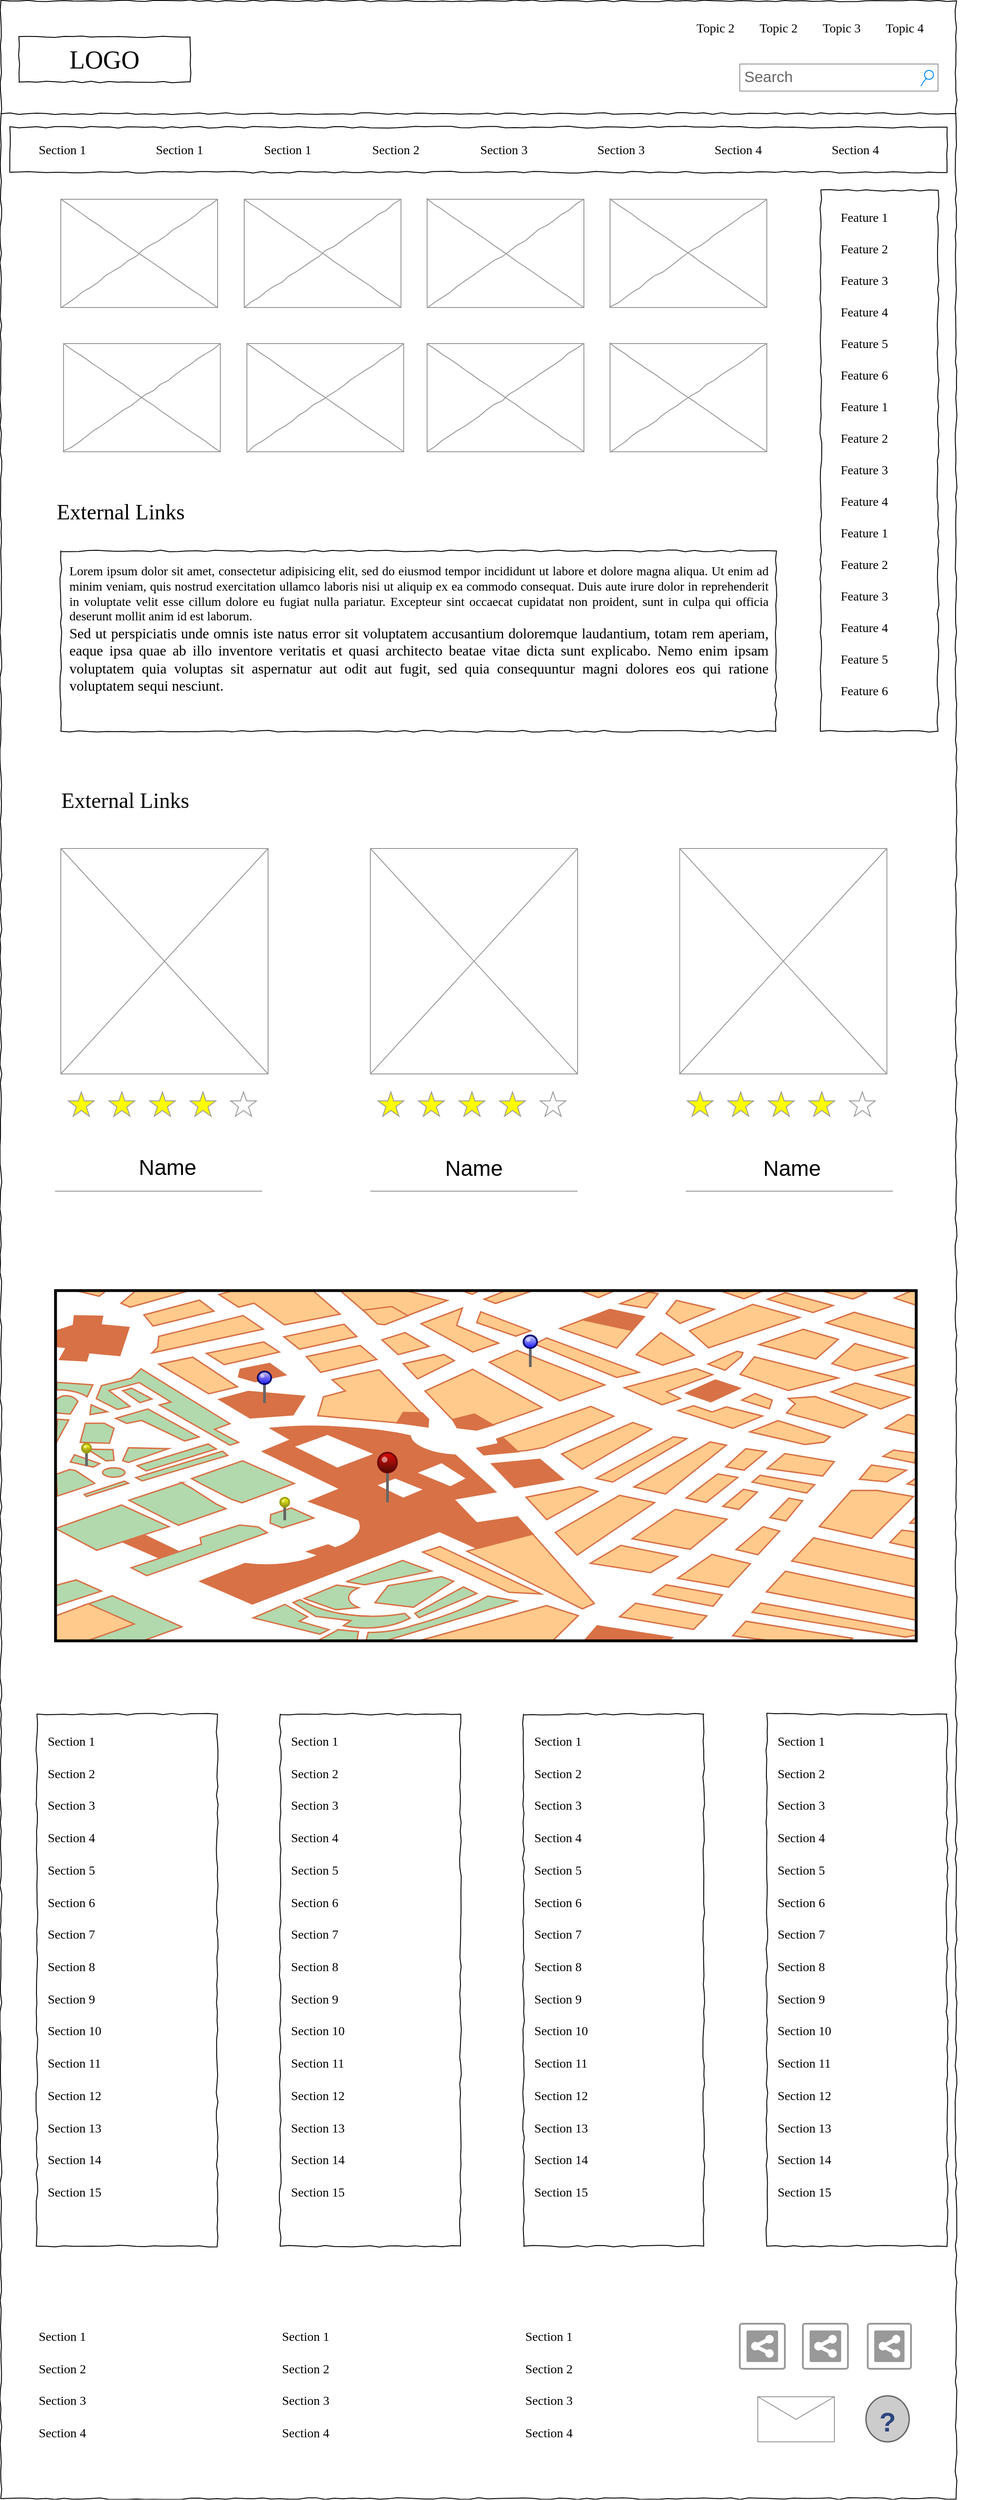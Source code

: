 <mxfile version="18.1.2" type="github">
  <diagram name="Page-1" id="03018318-947c-dd8e-b7a3-06fadd420f32">
    <mxGraphModel dx="4200" dy="1823" grid="1" gridSize="10" guides="1" tooltips="1" connect="1" arrows="1" fold="1" page="1" pageScale="1" pageWidth="1100" pageHeight="850" background="none" math="0" shadow="0">
      <root>
        <mxCell id="0" />
        <mxCell id="1" parent="0" />
        <mxCell id="677b7b8949515195-1" value="" style="whiteSpace=wrap;html=1;rounded=0;shadow=0;labelBackgroundColor=none;strokeColor=#000000;strokeWidth=1;fillColor=none;fontFamily=Verdana;fontSize=12;fontColor=#000000;align=center;comic=1;" parent="1" vertex="1">
          <mxGeometry x="20" y="20" width="1060" height="2770" as="geometry" />
        </mxCell>
        <mxCell id="677b7b8949515195-2" value="LOGO" style="whiteSpace=wrap;html=1;rounded=0;shadow=0;labelBackgroundColor=none;strokeWidth=1;fontFamily=Verdana;fontSize=28;align=center;comic=1;" parent="1" vertex="1">
          <mxGeometry x="40" y="60" width="190" height="50" as="geometry" />
        </mxCell>
        <mxCell id="DrE95-sNcqaTNB_RI9hr-75" value="" style="verticalLabelPosition=bottom;shadow=0;dashed=0;align=center;html=1;verticalAlign=top;strokeWidth=1;shape=mxgraph.mockup.graphics.simpleIcon;strokeColor=#999999;fontSize=24;" vertex="1" parent="1">
          <mxGeometry x="86.5" y="960" width="230" height="250" as="geometry" />
        </mxCell>
        <mxCell id="677b7b8949515195-3" value="Search" style="strokeWidth=1;shadow=0;dashed=0;align=center;html=1;shape=mxgraph.mockup.forms.searchBox;strokeColor=#999999;mainText=;strokeColor2=#008cff;fontColor=#666666;fontSize=17;align=left;spacingLeft=3;rounded=0;labelBackgroundColor=none;comic=1;" parent="1" vertex="1">
          <mxGeometry x="840" y="90" width="220" height="30" as="geometry" />
        </mxCell>
        <mxCell id="677b7b8949515195-5" value="Topic 2" style="text;html=1;points=[];align=left;verticalAlign=top;spacingTop=-4;fontSize=14;fontFamily=Verdana" parent="1" vertex="1">
          <mxGeometry x="860" y="40" width="60" height="20" as="geometry" />
        </mxCell>
        <mxCell id="677b7b8949515195-6" value="Topic 3" style="text;html=1;points=[];align=left;verticalAlign=top;spacingTop=-4;fontSize=14;fontFamily=Verdana" parent="1" vertex="1">
          <mxGeometry x="930" y="40" width="60" height="20" as="geometry" />
        </mxCell>
        <mxCell id="677b7b8949515195-7" value="Topic 4" style="text;html=1;points=[];align=left;verticalAlign=top;spacingTop=-4;fontSize=14;fontFamily=Verdana" parent="1" vertex="1">
          <mxGeometry x="1000" y="40" width="60" height="20" as="geometry" />
        </mxCell>
        <mxCell id="677b7b8949515195-8" value="" style="whiteSpace=wrap;html=1;rounded=0;shadow=0;labelBackgroundColor=none;strokeWidth=1;fillColor=none;fontFamily=Verdana;fontSize=12;align=center;comic=1;" parent="1" vertex="1">
          <mxGeometry x="60" y="1920" width="200" height="590" as="geometry" />
        </mxCell>
        <mxCell id="677b7b8949515195-9" value="" style="line;strokeWidth=1;html=1;rounded=0;shadow=0;labelBackgroundColor=none;fillColor=none;fontFamily=Verdana;fontSize=14;fontColor=#000000;align=center;comic=1;" parent="1" vertex="1">
          <mxGeometry x="20" y="140" width="1060" height="10" as="geometry" />
        </mxCell>
        <mxCell id="677b7b8949515195-10" value="" style="whiteSpace=wrap;html=1;rounded=0;shadow=0;labelBackgroundColor=none;strokeWidth=1;fillColor=none;fontFamily=Verdana;fontSize=12;align=center;comic=1;" parent="1" vertex="1">
          <mxGeometry x="30" y="160" width="1040" height="50" as="geometry" />
        </mxCell>
        <mxCell id="677b7b8949515195-11" value="Section 1" style="text;html=1;points=[];align=left;verticalAlign=top;spacingTop=-4;fontSize=14;fontFamily=Verdana" parent="1" vertex="1">
          <mxGeometry x="310" y="175" width="60" height="20" as="geometry" />
        </mxCell>
        <mxCell id="677b7b8949515195-12" value="Section 2" style="text;html=1;points=[];align=left;verticalAlign=top;spacingTop=-4;fontSize=14;fontFamily=Verdana" parent="1" vertex="1">
          <mxGeometry x="430" y="175" width="60" height="20" as="geometry" />
        </mxCell>
        <mxCell id="677b7b8949515195-13" value="Section 3" style="text;html=1;points=[];align=left;verticalAlign=top;spacingTop=-4;fontSize=14;fontFamily=Verdana" parent="1" vertex="1">
          <mxGeometry x="550" y="175" width="60" height="20" as="geometry" />
        </mxCell>
        <mxCell id="677b7b8949515195-14" value="Section 4" style="text;html=1;points=[];align=left;verticalAlign=top;spacingTop=-4;fontSize=14;fontFamily=Verdana" parent="1" vertex="1">
          <mxGeometry x="810" y="175" width="60" height="20" as="geometry" />
        </mxCell>
        <mxCell id="677b7b8949515195-15" value="&lt;div style=&quot;text-align: justify&quot;&gt;&lt;span&gt;&lt;font style=&quot;font-size: 14px;&quot;&gt;Lorem ipsum dolor sit amet, consectetur adipisicing elit, sed do eiusmod tempor incididunt ut labore et dolore magna aliqua. Ut enim ad minim veniam, quis nostrud exercitation ullamco laboris nisi ut aliquip ex ea commodo consequat. Duis aute irure dolor in reprehenderit in voluptate velit esse cillum dolore eu fugiat nulla pariatur. Excepteur sint occaecat cupidatat non proident, sunt in culpa qui officia deserunt mollit anim id est laborum.&lt;/font&gt;&lt;/span&gt;&lt;/div&gt;&lt;div style=&quot;text-align: justify&quot;&gt;&lt;span&gt;&lt;font size=&quot;3&quot;&gt;Sed ut perspiciatis unde omnis iste natus error sit voluptatem accusantium doloremque laudantium, totam rem aperiam, eaque ipsa quae ab illo inventore veritatis et quasi architecto beatae vitae dicta sunt explicabo. Nemo enim ipsam voluptatem quia voluptas sit aspernatur aut odit aut fugit, sed quia consequuntur magni dolores eos qui ratione voluptatem sequi nesciunt.&amp;nbsp;&lt;/font&gt;&lt;/span&gt;&lt;/div&gt;" style="whiteSpace=wrap;html=1;rounded=0;shadow=0;labelBackgroundColor=none;strokeWidth=1;fillColor=none;fontFamily=Verdana;fontSize=12;align=center;verticalAlign=top;spacing=10;comic=1;" parent="1" vertex="1">
          <mxGeometry x="86.5" y="630" width="793.5" height="200" as="geometry" />
        </mxCell>
        <mxCell id="677b7b8949515195-16" value="" style="verticalLabelPosition=bottom;shadow=0;dashed=0;align=center;html=1;verticalAlign=top;strokeWidth=1;shape=mxgraph.mockup.graphics.simpleIcon;strokeColor=#999999;rounded=0;labelBackgroundColor=none;fontFamily=Verdana;fontSize=14;fontColor=#000000;comic=1;" parent="1" vertex="1">
          <mxGeometry x="290" y="240" width="174" height="120" as="geometry" />
        </mxCell>
        <mxCell id="677b7b8949515195-25" value="" style="whiteSpace=wrap;html=1;rounded=0;shadow=0;labelBackgroundColor=none;strokeWidth=1;fillColor=none;fontFamily=Verdana;fontSize=12;align=center;comic=1;" parent="1" vertex="1">
          <mxGeometry x="930" y="230" width="130" height="600" as="geometry" />
        </mxCell>
        <mxCell id="677b7b8949515195-27" value="Section 1" style="text;html=1;points=[];align=left;verticalAlign=top;spacingTop=-4;fontSize=14;fontFamily=Verdana" parent="1" vertex="1">
          <mxGeometry x="70" y="1940" width="170" height="20" as="geometry" />
        </mxCell>
        <mxCell id="677b7b8949515195-28" value="Section 2" style="text;html=1;points=[];align=left;verticalAlign=top;spacingTop=-4;fontSize=14;fontFamily=Verdana" parent="1" vertex="1">
          <mxGeometry x="70" y="1976" width="170" height="20" as="geometry" />
        </mxCell>
        <mxCell id="677b7b8949515195-29" value="Section 3" style="text;html=1;points=[];align=left;verticalAlign=top;spacingTop=-4;fontSize=14;fontFamily=Verdana" parent="1" vertex="1">
          <mxGeometry x="70" y="2011" width="170" height="20" as="geometry" />
        </mxCell>
        <mxCell id="677b7b8949515195-30" value="Section 4" style="text;html=1;points=[];align=left;verticalAlign=top;spacingTop=-4;fontSize=14;fontFamily=Verdana" parent="1" vertex="1">
          <mxGeometry x="70" y="2047" width="170" height="20" as="geometry" />
        </mxCell>
        <mxCell id="677b7b8949515195-31" value="Section 7" style="text;html=1;points=[];align=left;verticalAlign=top;spacingTop=-4;fontSize=14;fontFamily=Verdana" parent="1" vertex="1">
          <mxGeometry x="70" y="2154" width="170" height="20" as="geometry" />
        </mxCell>
        <mxCell id="677b7b8949515195-32" value="Section 8" style="text;html=1;points=[];align=left;verticalAlign=top;spacingTop=-4;fontSize=14;fontFamily=Verdana" parent="1" vertex="1">
          <mxGeometry x="70" y="2190" width="170" height="20" as="geometry" />
        </mxCell>
        <mxCell id="677b7b8949515195-33" value="Section 9" style="text;html=1;points=[];align=left;verticalAlign=top;spacingTop=-4;fontSize=14;fontFamily=Verdana" parent="1" vertex="1">
          <mxGeometry x="70" y="2226" width="170" height="20" as="geometry" />
        </mxCell>
        <mxCell id="677b7b8949515195-34" value="Section 10" style="text;html=1;points=[];align=left;verticalAlign=top;spacingTop=-4;fontSize=14;fontFamily=Verdana" parent="1" vertex="1">
          <mxGeometry x="70" y="2261" width="170" height="20" as="geometry" />
        </mxCell>
        <mxCell id="677b7b8949515195-35" value="Section 11" style="text;html=1;points=[];align=left;verticalAlign=top;spacingTop=-4;fontSize=14;fontFamily=Verdana" parent="1" vertex="1">
          <mxGeometry x="70" y="2297" width="170" height="20" as="geometry" />
        </mxCell>
        <mxCell id="677b7b8949515195-36" value="Section 12" style="text;html=1;points=[];align=left;verticalAlign=top;spacingTop=-4;fontSize=14;fontFamily=Verdana" parent="1" vertex="1">
          <mxGeometry x="70" y="2333" width="170" height="20" as="geometry" />
        </mxCell>
        <mxCell id="677b7b8949515195-37" value="Section 13" style="text;html=1;points=[];align=left;verticalAlign=top;spacingTop=-4;fontSize=14;fontFamily=Verdana" parent="1" vertex="1">
          <mxGeometry x="70" y="2369" width="170" height="20" as="geometry" />
        </mxCell>
        <mxCell id="677b7b8949515195-38" value="Section 14" style="text;html=1;points=[];align=left;verticalAlign=top;spacingTop=-4;fontSize=14;fontFamily=Verdana" parent="1" vertex="1">
          <mxGeometry x="70" y="2404" width="170" height="20" as="geometry" />
        </mxCell>
        <mxCell id="677b7b8949515195-39" value="Section 5" style="text;html=1;points=[];align=left;verticalAlign=top;spacingTop=-4;fontSize=14;fontFamily=Verdana" parent="1" vertex="1">
          <mxGeometry x="70" y="2083" width="170" height="20" as="geometry" />
        </mxCell>
        <mxCell id="677b7b8949515195-40" value="Section 6" style="text;html=1;points=[];align=left;verticalAlign=top;spacingTop=-4;fontSize=14;fontFamily=Verdana" parent="1" vertex="1">
          <mxGeometry x="70" y="2119" width="170" height="20" as="geometry" />
        </mxCell>
        <mxCell id="677b7b8949515195-41" value="Section 15" style="text;html=1;points=[];align=left;verticalAlign=top;spacingTop=-4;fontSize=14;fontFamily=Verdana" parent="1" vertex="1">
          <mxGeometry x="70" y="2440" width="170" height="20" as="geometry" />
        </mxCell>
        <mxCell id="677b7b8949515195-42" value="&lt;font style=&quot;font-size: 24px;&quot;&gt;External Links&lt;/font&gt;" style="text;html=1;points=[];align=left;verticalAlign=top;spacingTop=-4;fontSize=14;fontFamily=Verdana" parent="1" vertex="1">
          <mxGeometry x="80" y="570" width="270" height="40" as="geometry" />
        </mxCell>
        <mxCell id="677b7b8949515195-44" value="Feature 1" style="text;html=1;points=[];align=left;verticalAlign=top;spacingTop=-4;fontSize=14;fontFamily=Verdana" parent="1" vertex="1">
          <mxGeometry x="950" y="250" width="170" height="20" as="geometry" />
        </mxCell>
        <mxCell id="677b7b8949515195-45" value="Feature 2" style="text;html=1;points=[];align=left;verticalAlign=top;spacingTop=-4;fontSize=14;fontFamily=Verdana" parent="1" vertex="1">
          <mxGeometry x="950" y="285" width="170" height="20" as="geometry" />
        </mxCell>
        <mxCell id="677b7b8949515195-46" value="Feature 3" style="text;html=1;points=[];align=left;verticalAlign=top;spacingTop=-4;fontSize=14;fontFamily=Verdana" parent="1" vertex="1">
          <mxGeometry x="950" y="320" width="170" height="20" as="geometry" />
        </mxCell>
        <mxCell id="677b7b8949515195-47" value="Feature 4" style="text;html=1;points=[];align=left;verticalAlign=top;spacingTop=-4;fontSize=14;fontFamily=Verdana" parent="1" vertex="1">
          <mxGeometry x="950" y="355" width="170" height="20" as="geometry" />
        </mxCell>
        <mxCell id="677b7b8949515195-48" value="Feature 5" style="text;html=1;points=[];align=left;verticalAlign=top;spacingTop=-4;fontSize=14;fontFamily=Verdana" parent="1" vertex="1">
          <mxGeometry x="950" y="390" width="170" height="20" as="geometry" />
        </mxCell>
        <mxCell id="677b7b8949515195-49" value="Feature 6" style="text;html=1;points=[];align=left;verticalAlign=top;spacingTop=-4;fontSize=14;fontFamily=Verdana" parent="1" vertex="1">
          <mxGeometry x="950" y="425" width="170" height="20" as="geometry" />
        </mxCell>
        <mxCell id="DrE95-sNcqaTNB_RI9hr-1" value="Section 1" style="text;html=1;points=[];align=left;verticalAlign=top;spacingTop=-4;fontSize=14;fontFamily=Verdana" vertex="1" parent="1">
          <mxGeometry x="60" y="175" width="60" height="20" as="geometry" />
        </mxCell>
        <mxCell id="DrE95-sNcqaTNB_RI9hr-2" value="Section 1" style="text;html=1;points=[];align=left;verticalAlign=top;spacingTop=-4;fontSize=14;fontFamily=Verdana" vertex="1" parent="1">
          <mxGeometry x="190" y="175" width="60" height="20" as="geometry" />
        </mxCell>
        <mxCell id="DrE95-sNcqaTNB_RI9hr-3" value="Section 3" style="text;html=1;points=[];align=left;verticalAlign=top;spacingTop=-4;fontSize=14;fontFamily=Verdana" vertex="1" parent="1">
          <mxGeometry x="680" y="175" width="60" height="20" as="geometry" />
        </mxCell>
        <mxCell id="DrE95-sNcqaTNB_RI9hr-4" value="Section 4" style="text;html=1;points=[];align=left;verticalAlign=top;spacingTop=-4;fontSize=14;fontFamily=Verdana" vertex="1" parent="1">
          <mxGeometry x="940" y="175" width="60" height="20" as="geometry" />
        </mxCell>
        <mxCell id="DrE95-sNcqaTNB_RI9hr-5" value="" style="whiteSpace=wrap;html=1;rounded=0;shadow=0;labelBackgroundColor=none;strokeWidth=1;fillColor=none;fontFamily=Verdana;fontSize=12;align=center;comic=1;" vertex="1" parent="1">
          <mxGeometry x="330" y="1920" width="200" height="590" as="geometry" />
        </mxCell>
        <mxCell id="DrE95-sNcqaTNB_RI9hr-6" value="Section 1" style="text;html=1;points=[];align=left;verticalAlign=top;spacingTop=-4;fontSize=14;fontFamily=Verdana" vertex="1" parent="1">
          <mxGeometry x="340" y="1940" width="170" height="20" as="geometry" />
        </mxCell>
        <mxCell id="DrE95-sNcqaTNB_RI9hr-7" value="Section 2" style="text;html=1;points=[];align=left;verticalAlign=top;spacingTop=-4;fontSize=14;fontFamily=Verdana" vertex="1" parent="1">
          <mxGeometry x="340" y="1976" width="170" height="20" as="geometry" />
        </mxCell>
        <mxCell id="DrE95-sNcqaTNB_RI9hr-8" value="Section 3" style="text;html=1;points=[];align=left;verticalAlign=top;spacingTop=-4;fontSize=14;fontFamily=Verdana" vertex="1" parent="1">
          <mxGeometry x="340" y="2011" width="170" height="20" as="geometry" />
        </mxCell>
        <mxCell id="DrE95-sNcqaTNB_RI9hr-9" value="Section 4" style="text;html=1;points=[];align=left;verticalAlign=top;spacingTop=-4;fontSize=14;fontFamily=Verdana" vertex="1" parent="1">
          <mxGeometry x="340" y="2047" width="170" height="20" as="geometry" />
        </mxCell>
        <mxCell id="DrE95-sNcqaTNB_RI9hr-10" value="Section 7" style="text;html=1;points=[];align=left;verticalAlign=top;spacingTop=-4;fontSize=14;fontFamily=Verdana" vertex="1" parent="1">
          <mxGeometry x="340" y="2154" width="170" height="20" as="geometry" />
        </mxCell>
        <mxCell id="DrE95-sNcqaTNB_RI9hr-11" value="Section 8" style="text;html=1;points=[];align=left;verticalAlign=top;spacingTop=-4;fontSize=14;fontFamily=Verdana" vertex="1" parent="1">
          <mxGeometry x="340" y="2190" width="170" height="20" as="geometry" />
        </mxCell>
        <mxCell id="DrE95-sNcqaTNB_RI9hr-12" value="Section 9" style="text;html=1;points=[];align=left;verticalAlign=top;spacingTop=-4;fontSize=14;fontFamily=Verdana" vertex="1" parent="1">
          <mxGeometry x="340" y="2226" width="170" height="20" as="geometry" />
        </mxCell>
        <mxCell id="DrE95-sNcqaTNB_RI9hr-13" value="Section 10" style="text;html=1;points=[];align=left;verticalAlign=top;spacingTop=-4;fontSize=14;fontFamily=Verdana" vertex="1" parent="1">
          <mxGeometry x="340" y="2261" width="170" height="20" as="geometry" />
        </mxCell>
        <mxCell id="DrE95-sNcqaTNB_RI9hr-14" value="Section 11" style="text;html=1;points=[];align=left;verticalAlign=top;spacingTop=-4;fontSize=14;fontFamily=Verdana" vertex="1" parent="1">
          <mxGeometry x="340" y="2297" width="170" height="20" as="geometry" />
        </mxCell>
        <mxCell id="DrE95-sNcqaTNB_RI9hr-15" value="Section 12" style="text;html=1;points=[];align=left;verticalAlign=top;spacingTop=-4;fontSize=14;fontFamily=Verdana" vertex="1" parent="1">
          <mxGeometry x="340" y="2333" width="170" height="20" as="geometry" />
        </mxCell>
        <mxCell id="DrE95-sNcqaTNB_RI9hr-16" value="Section 13" style="text;html=1;points=[];align=left;verticalAlign=top;spacingTop=-4;fontSize=14;fontFamily=Verdana" vertex="1" parent="1">
          <mxGeometry x="340" y="2369" width="170" height="20" as="geometry" />
        </mxCell>
        <mxCell id="DrE95-sNcqaTNB_RI9hr-17" value="Section 14" style="text;html=1;points=[];align=left;verticalAlign=top;spacingTop=-4;fontSize=14;fontFamily=Verdana" vertex="1" parent="1">
          <mxGeometry x="340" y="2404" width="170" height="20" as="geometry" />
        </mxCell>
        <mxCell id="DrE95-sNcqaTNB_RI9hr-18" value="Section 5" style="text;html=1;points=[];align=left;verticalAlign=top;spacingTop=-4;fontSize=14;fontFamily=Verdana" vertex="1" parent="1">
          <mxGeometry x="340" y="2083" width="170" height="20" as="geometry" />
        </mxCell>
        <mxCell id="DrE95-sNcqaTNB_RI9hr-19" value="Section 6" style="text;html=1;points=[];align=left;verticalAlign=top;spacingTop=-4;fontSize=14;fontFamily=Verdana" vertex="1" parent="1">
          <mxGeometry x="340" y="2119" width="170" height="20" as="geometry" />
        </mxCell>
        <mxCell id="DrE95-sNcqaTNB_RI9hr-20" value="Section 15" style="text;html=1;points=[];align=left;verticalAlign=top;spacingTop=-4;fontSize=14;fontFamily=Verdana" vertex="1" parent="1">
          <mxGeometry x="340" y="2440" width="170" height="20" as="geometry" />
        </mxCell>
        <mxCell id="DrE95-sNcqaTNB_RI9hr-21" value="" style="whiteSpace=wrap;html=1;rounded=0;shadow=0;labelBackgroundColor=none;strokeWidth=1;fillColor=none;fontFamily=Verdana;fontSize=12;align=center;comic=1;" vertex="1" parent="1">
          <mxGeometry x="600" y="1920" width="200" height="590" as="geometry" />
        </mxCell>
        <mxCell id="DrE95-sNcqaTNB_RI9hr-22" value="Section 1" style="text;html=1;points=[];align=left;verticalAlign=top;spacingTop=-4;fontSize=14;fontFamily=Verdana" vertex="1" parent="1">
          <mxGeometry x="610" y="1940" width="170" height="20" as="geometry" />
        </mxCell>
        <mxCell id="DrE95-sNcqaTNB_RI9hr-23" value="Section 2" style="text;html=1;points=[];align=left;verticalAlign=top;spacingTop=-4;fontSize=14;fontFamily=Verdana" vertex="1" parent="1">
          <mxGeometry x="610" y="1976" width="170" height="20" as="geometry" />
        </mxCell>
        <mxCell id="DrE95-sNcqaTNB_RI9hr-24" value="Section 3" style="text;html=1;points=[];align=left;verticalAlign=top;spacingTop=-4;fontSize=14;fontFamily=Verdana" vertex="1" parent="1">
          <mxGeometry x="610" y="2011" width="170" height="20" as="geometry" />
        </mxCell>
        <mxCell id="DrE95-sNcqaTNB_RI9hr-25" value="Section 4" style="text;html=1;points=[];align=left;verticalAlign=top;spacingTop=-4;fontSize=14;fontFamily=Verdana" vertex="1" parent="1">
          <mxGeometry x="610" y="2047" width="170" height="20" as="geometry" />
        </mxCell>
        <mxCell id="DrE95-sNcqaTNB_RI9hr-26" value="Section 7" style="text;html=1;points=[];align=left;verticalAlign=top;spacingTop=-4;fontSize=14;fontFamily=Verdana" vertex="1" parent="1">
          <mxGeometry x="610" y="2154" width="170" height="20" as="geometry" />
        </mxCell>
        <mxCell id="DrE95-sNcqaTNB_RI9hr-27" value="Section 8" style="text;html=1;points=[];align=left;verticalAlign=top;spacingTop=-4;fontSize=14;fontFamily=Verdana" vertex="1" parent="1">
          <mxGeometry x="610" y="2190" width="170" height="20" as="geometry" />
        </mxCell>
        <mxCell id="DrE95-sNcqaTNB_RI9hr-28" value="Section 9" style="text;html=1;points=[];align=left;verticalAlign=top;spacingTop=-4;fontSize=14;fontFamily=Verdana" vertex="1" parent="1">
          <mxGeometry x="610" y="2226" width="170" height="20" as="geometry" />
        </mxCell>
        <mxCell id="DrE95-sNcqaTNB_RI9hr-29" value="Section 10" style="text;html=1;points=[];align=left;verticalAlign=top;spacingTop=-4;fontSize=14;fontFamily=Verdana" vertex="1" parent="1">
          <mxGeometry x="610" y="2261" width="170" height="20" as="geometry" />
        </mxCell>
        <mxCell id="DrE95-sNcqaTNB_RI9hr-30" value="Section 11" style="text;html=1;points=[];align=left;verticalAlign=top;spacingTop=-4;fontSize=14;fontFamily=Verdana" vertex="1" parent="1">
          <mxGeometry x="610" y="2297" width="170" height="20" as="geometry" />
        </mxCell>
        <mxCell id="DrE95-sNcqaTNB_RI9hr-31" value="Section 12" style="text;html=1;points=[];align=left;verticalAlign=top;spacingTop=-4;fontSize=14;fontFamily=Verdana" vertex="1" parent="1">
          <mxGeometry x="610" y="2333" width="170" height="20" as="geometry" />
        </mxCell>
        <mxCell id="DrE95-sNcqaTNB_RI9hr-32" value="Section 13" style="text;html=1;points=[];align=left;verticalAlign=top;spacingTop=-4;fontSize=14;fontFamily=Verdana" vertex="1" parent="1">
          <mxGeometry x="610" y="2369" width="170" height="20" as="geometry" />
        </mxCell>
        <mxCell id="DrE95-sNcqaTNB_RI9hr-33" value="Section 14" style="text;html=1;points=[];align=left;verticalAlign=top;spacingTop=-4;fontSize=14;fontFamily=Verdana" vertex="1" parent="1">
          <mxGeometry x="610" y="2404" width="170" height="20" as="geometry" />
        </mxCell>
        <mxCell id="DrE95-sNcqaTNB_RI9hr-34" value="Section 5" style="text;html=1;points=[];align=left;verticalAlign=top;spacingTop=-4;fontSize=14;fontFamily=Verdana" vertex="1" parent="1">
          <mxGeometry x="610" y="2083" width="170" height="20" as="geometry" />
        </mxCell>
        <mxCell id="DrE95-sNcqaTNB_RI9hr-35" value="Section 6" style="text;html=1;points=[];align=left;verticalAlign=top;spacingTop=-4;fontSize=14;fontFamily=Verdana" vertex="1" parent="1">
          <mxGeometry x="610" y="2119" width="170" height="20" as="geometry" />
        </mxCell>
        <mxCell id="DrE95-sNcqaTNB_RI9hr-36" value="Section 15" style="text;html=1;points=[];align=left;verticalAlign=top;spacingTop=-4;fontSize=14;fontFamily=Verdana" vertex="1" parent="1">
          <mxGeometry x="610" y="2440" width="170" height="20" as="geometry" />
        </mxCell>
        <mxCell id="DrE95-sNcqaTNB_RI9hr-37" value="" style="whiteSpace=wrap;html=1;rounded=0;shadow=0;labelBackgroundColor=none;strokeWidth=1;fillColor=none;fontFamily=Verdana;fontSize=12;align=center;comic=1;" vertex="1" parent="1">
          <mxGeometry x="870" y="1920" width="200" height="590" as="geometry" />
        </mxCell>
        <mxCell id="DrE95-sNcqaTNB_RI9hr-38" value="Section 1" style="text;html=1;points=[];align=left;verticalAlign=top;spacingTop=-4;fontSize=14;fontFamily=Verdana" vertex="1" parent="1">
          <mxGeometry x="880" y="1940" width="170" height="20" as="geometry" />
        </mxCell>
        <mxCell id="DrE95-sNcqaTNB_RI9hr-39" value="Section 2" style="text;html=1;points=[];align=left;verticalAlign=top;spacingTop=-4;fontSize=14;fontFamily=Verdana" vertex="1" parent="1">
          <mxGeometry x="880" y="1976" width="170" height="20" as="geometry" />
        </mxCell>
        <mxCell id="DrE95-sNcqaTNB_RI9hr-40" value="Section 3" style="text;html=1;points=[];align=left;verticalAlign=top;spacingTop=-4;fontSize=14;fontFamily=Verdana" vertex="1" parent="1">
          <mxGeometry x="880" y="2011" width="170" height="20" as="geometry" />
        </mxCell>
        <mxCell id="DrE95-sNcqaTNB_RI9hr-41" value="Section 4" style="text;html=1;points=[];align=left;verticalAlign=top;spacingTop=-4;fontSize=14;fontFamily=Verdana" vertex="1" parent="1">
          <mxGeometry x="880" y="2047" width="170" height="20" as="geometry" />
        </mxCell>
        <mxCell id="DrE95-sNcqaTNB_RI9hr-42" value="Section 7" style="text;html=1;points=[];align=left;verticalAlign=top;spacingTop=-4;fontSize=14;fontFamily=Verdana" vertex="1" parent="1">
          <mxGeometry x="880" y="2154" width="170" height="20" as="geometry" />
        </mxCell>
        <mxCell id="DrE95-sNcqaTNB_RI9hr-43" value="Section 8" style="text;html=1;points=[];align=left;verticalAlign=top;spacingTop=-4;fontSize=14;fontFamily=Verdana" vertex="1" parent="1">
          <mxGeometry x="880" y="2190" width="170" height="20" as="geometry" />
        </mxCell>
        <mxCell id="DrE95-sNcqaTNB_RI9hr-44" value="Section 9" style="text;html=1;points=[];align=left;verticalAlign=top;spacingTop=-4;fontSize=14;fontFamily=Verdana" vertex="1" parent="1">
          <mxGeometry x="880" y="2226" width="170" height="20" as="geometry" />
        </mxCell>
        <mxCell id="DrE95-sNcqaTNB_RI9hr-45" value="Section 10" style="text;html=1;points=[];align=left;verticalAlign=top;spacingTop=-4;fontSize=14;fontFamily=Verdana" vertex="1" parent="1">
          <mxGeometry x="880" y="2261" width="170" height="20" as="geometry" />
        </mxCell>
        <mxCell id="DrE95-sNcqaTNB_RI9hr-46" value="Section 11" style="text;html=1;points=[];align=left;verticalAlign=top;spacingTop=-4;fontSize=14;fontFamily=Verdana" vertex="1" parent="1">
          <mxGeometry x="880" y="2297" width="170" height="20" as="geometry" />
        </mxCell>
        <mxCell id="DrE95-sNcqaTNB_RI9hr-47" value="Section 12" style="text;html=1;points=[];align=left;verticalAlign=top;spacingTop=-4;fontSize=14;fontFamily=Verdana" vertex="1" parent="1">
          <mxGeometry x="880" y="2333" width="170" height="20" as="geometry" />
        </mxCell>
        <mxCell id="DrE95-sNcqaTNB_RI9hr-48" value="Section 13" style="text;html=1;points=[];align=left;verticalAlign=top;spacingTop=-4;fontSize=14;fontFamily=Verdana" vertex="1" parent="1">
          <mxGeometry x="880" y="2369" width="170" height="20" as="geometry" />
        </mxCell>
        <mxCell id="DrE95-sNcqaTNB_RI9hr-49" value="Section 14" style="text;html=1;points=[];align=left;verticalAlign=top;spacingTop=-4;fontSize=14;fontFamily=Verdana" vertex="1" parent="1">
          <mxGeometry x="880" y="2404" width="170" height="20" as="geometry" />
        </mxCell>
        <mxCell id="DrE95-sNcqaTNB_RI9hr-50" value="Section 5" style="text;html=1;points=[];align=left;verticalAlign=top;spacingTop=-4;fontSize=14;fontFamily=Verdana" vertex="1" parent="1">
          <mxGeometry x="880" y="2083" width="170" height="20" as="geometry" />
        </mxCell>
        <mxCell id="DrE95-sNcqaTNB_RI9hr-51" value="Section 6" style="text;html=1;points=[];align=left;verticalAlign=top;spacingTop=-4;fontSize=14;fontFamily=Verdana" vertex="1" parent="1">
          <mxGeometry x="880" y="2119" width="170" height="20" as="geometry" />
        </mxCell>
        <mxCell id="DrE95-sNcqaTNB_RI9hr-52" value="Section 15" style="text;html=1;points=[];align=left;verticalAlign=top;spacingTop=-4;fontSize=14;fontFamily=Verdana" vertex="1" parent="1">
          <mxGeometry x="880" y="2440" width="170" height="20" as="geometry" />
        </mxCell>
        <mxCell id="DrE95-sNcqaTNB_RI9hr-54" value="" style="verticalLabelPosition=bottom;shadow=0;dashed=0;align=center;html=1;verticalAlign=top;strokeWidth=1;shape=mxgraph.mockup.graphics.simpleIcon;strokeColor=#999999;rounded=0;labelBackgroundColor=none;fontFamily=Verdana;fontSize=14;fontColor=#000000;comic=1;" vertex="1" parent="1">
          <mxGeometry x="493" y="240" width="174" height="120" as="geometry" />
        </mxCell>
        <mxCell id="DrE95-sNcqaTNB_RI9hr-55" value="" style="verticalLabelPosition=bottom;shadow=0;dashed=0;align=center;html=1;verticalAlign=top;strokeWidth=1;shape=mxgraph.mockup.graphics.simpleIcon;strokeColor=#999999;rounded=0;labelBackgroundColor=none;fontFamily=Verdana;fontSize=14;fontColor=#000000;comic=1;" vertex="1" parent="1">
          <mxGeometry x="696" y="240" width="174" height="120" as="geometry" />
        </mxCell>
        <mxCell id="DrE95-sNcqaTNB_RI9hr-56" value="" style="verticalLabelPosition=bottom;shadow=0;dashed=0;align=center;html=1;verticalAlign=top;strokeWidth=1;shape=mxgraph.mockup.graphics.simpleIcon;strokeColor=#999999;rounded=0;labelBackgroundColor=none;fontFamily=Verdana;fontSize=14;fontColor=#000000;comic=1;" vertex="1" parent="1">
          <mxGeometry x="293" y="400" width="174" height="120" as="geometry" />
        </mxCell>
        <mxCell id="DrE95-sNcqaTNB_RI9hr-57" value="" style="verticalLabelPosition=bottom;shadow=0;dashed=0;align=center;html=1;verticalAlign=top;strokeWidth=1;shape=mxgraph.mockup.graphics.simpleIcon;strokeColor=#999999;rounded=0;labelBackgroundColor=none;fontFamily=Verdana;fontSize=14;fontColor=#000000;comic=1;" vertex="1" parent="1">
          <mxGeometry x="493" y="400" width="174" height="120" as="geometry" />
        </mxCell>
        <mxCell id="DrE95-sNcqaTNB_RI9hr-58" value="" style="verticalLabelPosition=bottom;shadow=0;dashed=0;align=center;html=1;verticalAlign=top;strokeWidth=1;shape=mxgraph.mockup.graphics.simpleIcon;strokeColor=#999999;rounded=0;labelBackgroundColor=none;fontFamily=Verdana;fontSize=14;fontColor=#000000;comic=1;" vertex="1" parent="1">
          <mxGeometry x="696" y="400" width="174" height="120" as="geometry" />
        </mxCell>
        <mxCell id="DrE95-sNcqaTNB_RI9hr-59" value="Feature 1" style="text;html=1;points=[];align=left;verticalAlign=top;spacingTop=-4;fontSize=14;fontFamily=Verdana" vertex="1" parent="1">
          <mxGeometry x="950" y="460" width="170" height="20" as="geometry" />
        </mxCell>
        <mxCell id="DrE95-sNcqaTNB_RI9hr-60" value="Feature 2" style="text;html=1;points=[];align=left;verticalAlign=top;spacingTop=-4;fontSize=14;fontFamily=Verdana" vertex="1" parent="1">
          <mxGeometry x="950" y="495" width="170" height="20" as="geometry" />
        </mxCell>
        <mxCell id="DrE95-sNcqaTNB_RI9hr-61" value="Feature 3" style="text;html=1;points=[];align=left;verticalAlign=top;spacingTop=-4;fontSize=14;fontFamily=Verdana" vertex="1" parent="1">
          <mxGeometry x="950" y="530" width="170" height="20" as="geometry" />
        </mxCell>
        <mxCell id="DrE95-sNcqaTNB_RI9hr-62" value="Feature 4" style="text;html=1;points=[];align=left;verticalAlign=top;spacingTop=-4;fontSize=14;fontFamily=Verdana" vertex="1" parent="1">
          <mxGeometry x="950" y="565" width="170" height="20" as="geometry" />
        </mxCell>
        <mxCell id="DrE95-sNcqaTNB_RI9hr-63" value="" style="verticalLabelPosition=bottom;shadow=0;dashed=0;align=center;html=1;verticalAlign=top;strokeWidth=1;shape=mxgraph.mockup.graphics.simpleIcon;strokeColor=#999999;rounded=0;labelBackgroundColor=none;fontFamily=Verdana;fontSize=14;fontColor=#000000;comic=1;" vertex="1" parent="1">
          <mxGeometry x="86.5" y="240" width="174" height="120" as="geometry" />
        </mxCell>
        <mxCell id="DrE95-sNcqaTNB_RI9hr-64" value="" style="verticalLabelPosition=bottom;shadow=0;dashed=0;align=center;html=1;verticalAlign=top;strokeWidth=1;shape=mxgraph.mockup.graphics.simpleIcon;strokeColor=#999999;rounded=0;labelBackgroundColor=none;fontFamily=Verdana;fontSize=14;fontColor=#000000;comic=1;" vertex="1" parent="1">
          <mxGeometry x="89.5" y="400" width="174" height="120" as="geometry" />
        </mxCell>
        <mxCell id="DrE95-sNcqaTNB_RI9hr-65" value="Feature 1" style="text;html=1;points=[];align=left;verticalAlign=top;spacingTop=-4;fontSize=14;fontFamily=Verdana" vertex="1" parent="1">
          <mxGeometry x="950" y="600" width="170" height="20" as="geometry" />
        </mxCell>
        <mxCell id="DrE95-sNcqaTNB_RI9hr-66" value="Feature 2" style="text;html=1;points=[];align=left;verticalAlign=top;spacingTop=-4;fontSize=14;fontFamily=Verdana" vertex="1" parent="1">
          <mxGeometry x="950" y="635" width="170" height="20" as="geometry" />
        </mxCell>
        <mxCell id="DrE95-sNcqaTNB_RI9hr-67" value="Feature 3" style="text;html=1;points=[];align=left;verticalAlign=top;spacingTop=-4;fontSize=14;fontFamily=Verdana" vertex="1" parent="1">
          <mxGeometry x="950" y="670" width="170" height="20" as="geometry" />
        </mxCell>
        <mxCell id="DrE95-sNcqaTNB_RI9hr-68" value="Feature 4" style="text;html=1;points=[];align=left;verticalAlign=top;spacingTop=-4;fontSize=14;fontFamily=Verdana" vertex="1" parent="1">
          <mxGeometry x="950" y="705" width="170" height="20" as="geometry" />
        </mxCell>
        <mxCell id="DrE95-sNcqaTNB_RI9hr-69" value="Feature 5" style="text;html=1;points=[];align=left;verticalAlign=top;spacingTop=-4;fontSize=14;fontFamily=Verdana" vertex="1" parent="1">
          <mxGeometry x="950" y="740" width="170" height="20" as="geometry" />
        </mxCell>
        <mxCell id="DrE95-sNcqaTNB_RI9hr-70" value="Feature 6" style="text;html=1;points=[];align=left;verticalAlign=top;spacingTop=-4;fontSize=14;fontFamily=Verdana" vertex="1" parent="1">
          <mxGeometry x="950" y="775" width="170" height="20" as="geometry" />
        </mxCell>
        <mxCell id="DrE95-sNcqaTNB_RI9hr-73" value="Topic 2" style="text;html=1;points=[];align=left;verticalAlign=top;spacingTop=-4;fontSize=14;fontFamily=Verdana" vertex="1" parent="1">
          <mxGeometry x="790" y="40" width="60" height="20" as="geometry" />
        </mxCell>
        <mxCell id="DrE95-sNcqaTNB_RI9hr-76" value="" style="verticalLabelPosition=bottom;shadow=0;dashed=0;align=center;html=1;verticalAlign=top;strokeWidth=1;shape=mxgraph.mockup.misc.rating;strokeColor=#999999;fillColor=#ffff00;emptyFillColor=#ffffff;grade=4;ratingScale=5;ratingStyle=star;fontSize=24;" vertex="1" parent="1">
          <mxGeometry x="95" y="1230" width="225" height="30" as="geometry" />
        </mxCell>
        <mxCell id="DrE95-sNcqaTNB_RI9hr-77" value="" style="verticalLabelPosition=bottom;shadow=0;dashed=0;align=center;html=1;verticalAlign=top;strokeWidth=1;shape=mxgraph.mockup.graphics.simpleIcon;strokeColor=#999999;fontSize=24;" vertex="1" parent="1">
          <mxGeometry x="430" y="960" width="230" height="250" as="geometry" />
        </mxCell>
        <mxCell id="DrE95-sNcqaTNB_RI9hr-78" value="" style="verticalLabelPosition=bottom;shadow=0;dashed=0;align=center;html=1;verticalAlign=top;strokeWidth=1;shape=mxgraph.mockup.misc.rating;strokeColor=#999999;fillColor=#ffff00;emptyFillColor=#ffffff;grade=4;ratingScale=5;ratingStyle=star;fontSize=24;" vertex="1" parent="1">
          <mxGeometry x="438.5" y="1230" width="225" height="30" as="geometry" />
        </mxCell>
        <mxCell id="DrE95-sNcqaTNB_RI9hr-79" value="" style="verticalLabelPosition=bottom;shadow=0;dashed=0;align=center;html=1;verticalAlign=top;strokeWidth=1;shape=mxgraph.mockup.graphics.simpleIcon;strokeColor=#999999;fontSize=24;" vertex="1" parent="1">
          <mxGeometry x="773.25" y="960" width="230" height="250" as="geometry" />
        </mxCell>
        <mxCell id="DrE95-sNcqaTNB_RI9hr-80" value="" style="verticalLabelPosition=bottom;shadow=0;dashed=0;align=center;html=1;verticalAlign=top;strokeWidth=1;shape=mxgraph.mockup.misc.rating;strokeColor=#999999;fillColor=#ffff00;emptyFillColor=#ffffff;grade=4;ratingScale=5;ratingStyle=star;fontSize=24;" vertex="1" parent="1">
          <mxGeometry x="781.75" y="1230" width="225" height="30" as="geometry" />
        </mxCell>
        <mxCell id="DrE95-sNcqaTNB_RI9hr-81" value="" style="verticalLabelPosition=bottom;shadow=0;dashed=0;align=center;html=1;verticalAlign=top;strokeWidth=1;shape=mxgraph.mockup.markup.line;strokeColor=#999999;fontSize=24;" vertex="1" parent="1">
          <mxGeometry x="80" y="1330" width="230" height="20" as="geometry" />
        </mxCell>
        <mxCell id="DrE95-sNcqaTNB_RI9hr-82" value="" style="verticalLabelPosition=bottom;shadow=0;dashed=0;align=center;html=1;verticalAlign=top;strokeWidth=1;shape=mxgraph.mockup.markup.line;strokeColor=#999999;fontSize=24;" vertex="1" parent="1">
          <mxGeometry x="430" y="1330" width="230" height="20" as="geometry" />
        </mxCell>
        <mxCell id="DrE95-sNcqaTNB_RI9hr-83" value="" style="verticalLabelPosition=bottom;shadow=0;dashed=0;align=center;html=1;verticalAlign=top;strokeWidth=1;shape=mxgraph.mockup.markup.line;strokeColor=#999999;fontSize=24;" vertex="1" parent="1">
          <mxGeometry x="780" y="1330" width="230" height="20" as="geometry" />
        </mxCell>
        <mxCell id="DrE95-sNcqaTNB_RI9hr-84" value="Name" style="text;html=1;strokeColor=none;fillColor=none;align=center;verticalAlign=middle;whiteSpace=wrap;rounded=0;fontSize=24;" vertex="1" parent="1">
          <mxGeometry x="100" y="1299" width="210" height="30" as="geometry" />
        </mxCell>
        <mxCell id="DrE95-sNcqaTNB_RI9hr-85" value="Name" style="text;html=1;strokeColor=none;fillColor=none;align=center;verticalAlign=middle;whiteSpace=wrap;rounded=0;fontSize=24;" vertex="1" parent="1">
          <mxGeometry x="440" y="1300" width="210" height="30" as="geometry" />
        </mxCell>
        <mxCell id="DrE95-sNcqaTNB_RI9hr-86" value="Name" style="text;html=1;strokeColor=none;fillColor=none;align=center;verticalAlign=middle;whiteSpace=wrap;rounded=0;fontSize=24;" vertex="1" parent="1">
          <mxGeometry x="793.25" y="1300" width="210" height="30" as="geometry" />
        </mxCell>
        <mxCell id="DrE95-sNcqaTNB_RI9hr-87" value="&lt;font style=&quot;font-size: 24px;&quot;&gt;External Links&lt;/font&gt;" style="text;html=1;points=[];align=left;verticalAlign=top;spacingTop=-4;fontSize=14;fontFamily=Verdana" vertex="1" parent="1">
          <mxGeometry x="85" y="890" width="270" height="40" as="geometry" />
        </mxCell>
        <mxCell id="DrE95-sNcqaTNB_RI9hr-88" value="" style="verticalLabelPosition=bottom;shadow=0;dashed=0;align=center;html=1;verticalAlign=top;strokeWidth=1;shape=mxgraph.mockup.misc.map;fontSize=24;" vertex="1" parent="1">
          <mxGeometry x="80" y="1450" width="959" height="390" as="geometry" />
        </mxCell>
        <mxCell id="DrE95-sNcqaTNB_RI9hr-89" value="" style="verticalLabelPosition=top;shadow=0;dashed=0;align=center;html=1;verticalAlign=bottom;strokeWidth=1;shape=mxgraph.mockup.misc.pin;fillColor2=#ccccff;fillColor3=#0000ff;strokeColor=#000066;fontSize=24;" vertex="1" parent="1">
          <mxGeometry x="305" y="1540" width="15" height="35" as="geometry" />
        </mxCell>
        <mxCell id="DrE95-sNcqaTNB_RI9hr-90" value="" style="verticalLabelPosition=top;shadow=0;dashed=0;align=center;html=1;verticalAlign=bottom;strokeWidth=1;shape=mxgraph.mockup.misc.pin;fillColor2=#ffff00;fillColor3=#888800;strokeColor=#999900;fontSize=24;" vertex="1" parent="1">
          <mxGeometry x="330" y="1680" width="10" height="25" as="geometry" />
        </mxCell>
        <mxCell id="DrE95-sNcqaTNB_RI9hr-91" value="" style="verticalLabelPosition=top;shadow=0;dashed=0;align=center;html=1;verticalAlign=bottom;strokeWidth=1;shape=mxgraph.mockup.misc.pin;fillColor2=#ccccff;fillColor3=#0000ff;strokeColor=#000066;fontSize=24;" vertex="1" parent="1">
          <mxGeometry x="600" y="1500" width="15" height="35" as="geometry" />
        </mxCell>
        <mxCell id="DrE95-sNcqaTNB_RI9hr-92" value="" style="verticalLabelPosition=top;shadow=0;dashed=0;align=center;html=1;verticalAlign=bottom;strokeWidth=1;shape=mxgraph.mockup.misc.pin;fillColor2=#ffff00;fillColor3=#888800;strokeColor=#999900;fontSize=24;" vertex="1" parent="1">
          <mxGeometry x="110" y="1620" width="10" height="25" as="geometry" />
        </mxCell>
        <mxCell id="DrE95-sNcqaTNB_RI9hr-93" value="" style="verticalLabelPosition=top;shadow=0;dashed=0;align=center;html=1;verticalAlign=bottom;strokeWidth=1;shape=mxgraph.mockup.misc.pin;fillColor2=#dd0000;fillColor3=#440000;strokeColor=#660000;fontSize=24;" vertex="1" parent="1">
          <mxGeometry x="438.5" y="1630" width="21" height="55" as="geometry" />
        </mxCell>
        <mxCell id="DrE95-sNcqaTNB_RI9hr-95" value="Section 1" style="text;html=1;points=[];align=left;verticalAlign=top;spacingTop=-4;fontSize=14;fontFamily=Verdana" vertex="1" parent="1">
          <mxGeometry x="60" y="2600" width="170" height="20" as="geometry" />
        </mxCell>
        <mxCell id="DrE95-sNcqaTNB_RI9hr-96" value="Section 2" style="text;html=1;points=[];align=left;verticalAlign=top;spacingTop=-4;fontSize=14;fontFamily=Verdana" vertex="1" parent="1">
          <mxGeometry x="60" y="2636" width="170" height="20" as="geometry" />
        </mxCell>
        <mxCell id="DrE95-sNcqaTNB_RI9hr-97" value="Section 3" style="text;html=1;points=[];align=left;verticalAlign=top;spacingTop=-4;fontSize=14;fontFamily=Verdana" vertex="1" parent="1">
          <mxGeometry x="60" y="2671" width="170" height="20" as="geometry" />
        </mxCell>
        <mxCell id="DrE95-sNcqaTNB_RI9hr-98" value="Section 4" style="text;html=1;points=[];align=left;verticalAlign=top;spacingTop=-4;fontSize=14;fontFamily=Verdana" vertex="1" parent="1">
          <mxGeometry x="60" y="2707" width="170" height="20" as="geometry" />
        </mxCell>
        <mxCell id="DrE95-sNcqaTNB_RI9hr-99" value="Section 1" style="text;html=1;points=[];align=left;verticalAlign=top;spacingTop=-4;fontSize=14;fontFamily=Verdana" vertex="1" parent="1">
          <mxGeometry x="330" y="2600" width="170" height="20" as="geometry" />
        </mxCell>
        <mxCell id="DrE95-sNcqaTNB_RI9hr-100" value="Section 2" style="text;html=1;points=[];align=left;verticalAlign=top;spacingTop=-4;fontSize=14;fontFamily=Verdana" vertex="1" parent="1">
          <mxGeometry x="330" y="2636" width="170" height="20" as="geometry" />
        </mxCell>
        <mxCell id="DrE95-sNcqaTNB_RI9hr-101" value="Section 3" style="text;html=1;points=[];align=left;verticalAlign=top;spacingTop=-4;fontSize=14;fontFamily=Verdana" vertex="1" parent="1">
          <mxGeometry x="330" y="2671" width="170" height="20" as="geometry" />
        </mxCell>
        <mxCell id="DrE95-sNcqaTNB_RI9hr-102" value="Section 4" style="text;html=1;points=[];align=left;verticalAlign=top;spacingTop=-4;fontSize=14;fontFamily=Verdana" vertex="1" parent="1">
          <mxGeometry x="330" y="2707" width="170" height="20" as="geometry" />
        </mxCell>
        <mxCell id="DrE95-sNcqaTNB_RI9hr-103" value="Section 1" style="text;html=1;points=[];align=left;verticalAlign=top;spacingTop=-4;fontSize=14;fontFamily=Verdana" vertex="1" parent="1">
          <mxGeometry x="600" y="2600" width="170" height="20" as="geometry" />
        </mxCell>
        <mxCell id="DrE95-sNcqaTNB_RI9hr-104" value="Section 2" style="text;html=1;points=[];align=left;verticalAlign=top;spacingTop=-4;fontSize=14;fontFamily=Verdana" vertex="1" parent="1">
          <mxGeometry x="600" y="2636" width="170" height="20" as="geometry" />
        </mxCell>
        <mxCell id="DrE95-sNcqaTNB_RI9hr-105" value="Section 3" style="text;html=1;points=[];align=left;verticalAlign=top;spacingTop=-4;fontSize=14;fontFamily=Verdana" vertex="1" parent="1">
          <mxGeometry x="600" y="2671" width="170" height="20" as="geometry" />
        </mxCell>
        <mxCell id="DrE95-sNcqaTNB_RI9hr-106" value="Section 4" style="text;html=1;points=[];align=left;verticalAlign=top;spacingTop=-4;fontSize=14;fontFamily=Verdana" vertex="1" parent="1">
          <mxGeometry x="600" y="2707" width="170" height="20" as="geometry" />
        </mxCell>
        <mxCell id="DrE95-sNcqaTNB_RI9hr-107" value="" style="strokeColor=#999999;verticalLabelPosition=bottom;shadow=0;dashed=0;verticalAlign=top;strokeWidth=2;html=1;shape=mxgraph.mockup.misc.shareIcon;fontSize=24;" vertex="1" parent="1">
          <mxGeometry x="840" y="2596" width="50" height="50" as="geometry" />
        </mxCell>
        <mxCell id="DrE95-sNcqaTNB_RI9hr-109" value="" style="verticalLabelPosition=bottom;shadow=0;dashed=0;align=center;html=1;verticalAlign=top;strokeWidth=1;shape=mxgraph.mockup.misc.help_icon;fontSize=24;" vertex="1" parent="1">
          <mxGeometry x="980" y="2676" width="48" height="51" as="geometry" />
        </mxCell>
        <mxCell id="DrE95-sNcqaTNB_RI9hr-110" value="" style="verticalLabelPosition=bottom;shadow=0;dashed=0;align=center;html=1;verticalAlign=top;strokeWidth=1;shape=mxgraph.mockup.misc.mail2;strokeColor=#999999;fontSize=24;" vertex="1" parent="1">
          <mxGeometry x="860" y="2677" width="85" height="50" as="geometry" />
        </mxCell>
        <mxCell id="DrE95-sNcqaTNB_RI9hr-111" value="" style="strokeColor=#999999;verticalLabelPosition=bottom;shadow=0;dashed=0;verticalAlign=top;strokeWidth=2;html=1;shape=mxgraph.mockup.misc.shareIcon;fontSize=24;" vertex="1" parent="1">
          <mxGeometry x="910" y="2596" width="50" height="50" as="geometry" />
        </mxCell>
        <mxCell id="DrE95-sNcqaTNB_RI9hr-112" value="" style="strokeColor=#999999;verticalLabelPosition=bottom;shadow=0;dashed=0;verticalAlign=top;strokeWidth=2;html=1;shape=mxgraph.mockup.misc.shareIcon;fontSize=24;" vertex="1" parent="1">
          <mxGeometry x="982" y="2596" width="48" height="50" as="geometry" />
        </mxCell>
      </root>
    </mxGraphModel>
  </diagram>
</mxfile>
